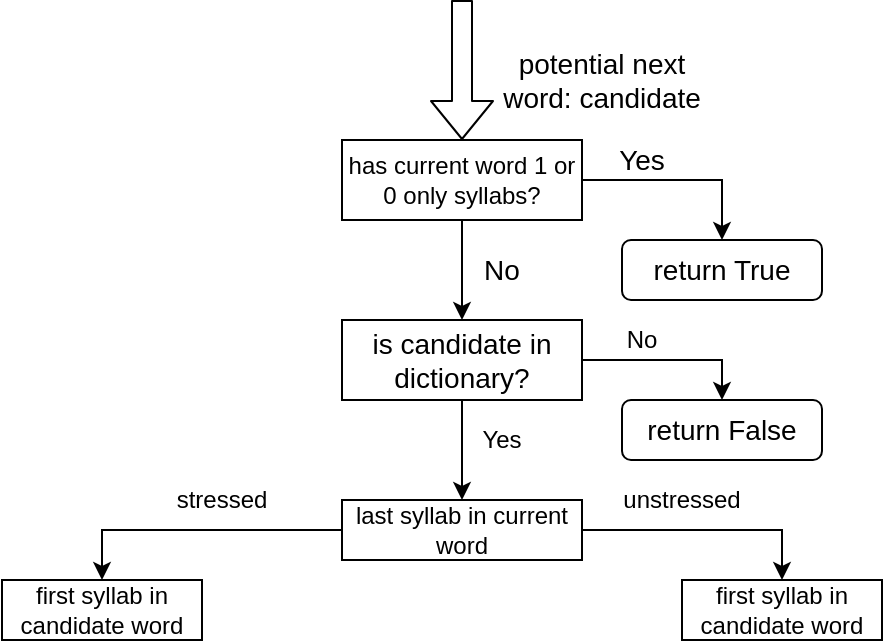 <mxfile version="14.6.6" type="device"><diagram id="27Kjq1Q-uJn5suWQe6w5" name="Page-1"><mxGraphModel dx="1038" dy="580" grid="1" gridSize="10" guides="1" tooltips="1" connect="1" arrows="1" fold="1" page="1" pageScale="1" pageWidth="827" pageHeight="1169" math="0" shadow="0"><root><mxCell id="0"/><mxCell id="1" parent="0"/><mxCell id="0tLqbKN-XaRA6z2Pww81-16" style="edgeStyle=orthogonalEdgeStyle;rounded=0;orthogonalLoop=1;jettySize=auto;html=1;exitX=1;exitY=0.5;exitDx=0;exitDy=0;entryX=0.5;entryY=0;entryDx=0;entryDy=0;fontSize=14;" parent="1" source="0tLqbKN-XaRA6z2Pww81-1" target="0tLqbKN-XaRA6z2Pww81-7" edge="1"><mxGeometry relative="1" as="geometry"/></mxCell><mxCell id="0tLqbKN-XaRA6z2Pww81-1" value="has current word 1 or 0 only syllabs?" style="rounded=0;whiteSpace=wrap;html=1;" parent="1" vertex="1"><mxGeometry x="330" y="70" width="120" height="40" as="geometry"/></mxCell><mxCell id="0tLqbKN-XaRA6z2Pww81-2" value="" style="shape=flexArrow;endArrow=classic;html=1;entryX=0.5;entryY=0;entryDx=0;entryDy=0;" parent="1" target="0tLqbKN-XaRA6z2Pww81-1" edge="1"><mxGeometry width="50" height="50" relative="1" as="geometry"><mxPoint x="390" as="sourcePoint"/><mxPoint x="520" y="120" as="targetPoint"/></mxGeometry></mxCell><mxCell id="0tLqbKN-XaRA6z2Pww81-4" value="potential next word: candidate" style="text;html=1;strokeColor=none;fillColor=none;align=center;verticalAlign=middle;whiteSpace=wrap;rounded=0;fontSize=14;" parent="1" vertex="1"><mxGeometry x="400" y="30" width="120" height="20" as="geometry"/></mxCell><mxCell id="0tLqbKN-XaRA6z2Pww81-5" value="Yes" style="text;html=1;strokeColor=none;fillColor=none;align=center;verticalAlign=middle;whiteSpace=wrap;rounded=0;fontSize=14;" parent="1" vertex="1"><mxGeometry x="460" y="70" width="40" height="20" as="geometry"/></mxCell><mxCell id="0tLqbKN-XaRA6z2Pww81-7" value="return True" style="rounded=1;whiteSpace=wrap;html=1;fontSize=14;" parent="1" vertex="1"><mxGeometry x="470" y="120" width="100" height="30" as="geometry"/></mxCell><mxCell id="0tLqbKN-XaRA6z2Pww81-14" style="edgeStyle=orthogonalEdgeStyle;rounded=0;orthogonalLoop=1;jettySize=auto;html=1;exitX=1;exitY=0.5;exitDx=0;exitDy=0;entryX=0.5;entryY=0;entryDx=0;entryDy=0;fontSize=14;" parent="1" source="0tLqbKN-XaRA6z2Pww81-8" target="0tLqbKN-XaRA6z2Pww81-13" edge="1"><mxGeometry relative="1" as="geometry"/></mxCell><mxCell id="GrveCqbMtu5JukjgFvpd-2" style="edgeStyle=orthogonalEdgeStyle;rounded=0;orthogonalLoop=1;jettySize=auto;html=1;exitX=0.5;exitY=1;exitDx=0;exitDy=0;entryX=0.5;entryY=0;entryDx=0;entryDy=0;" edge="1" parent="1" source="0tLqbKN-XaRA6z2Pww81-8" target="GrveCqbMtu5JukjgFvpd-1"><mxGeometry relative="1" as="geometry"/></mxCell><mxCell id="0tLqbKN-XaRA6z2Pww81-8" value="is candidate in dictionary?" style="rounded=0;whiteSpace=wrap;html=1;fontSize=14;" parent="1" vertex="1"><mxGeometry x="330" y="160" width="120" height="40" as="geometry"/></mxCell><mxCell id="0tLqbKN-XaRA6z2Pww81-9" value="" style="endArrow=classic;html=1;fontSize=14;exitX=0.5;exitY=1;exitDx=0;exitDy=0;entryX=0.5;entryY=0;entryDx=0;entryDy=0;" parent="1" source="0tLqbKN-XaRA6z2Pww81-1" target="0tLqbKN-XaRA6z2Pww81-8" edge="1"><mxGeometry width="50" height="50" relative="1" as="geometry"><mxPoint x="470" y="210" as="sourcePoint"/><mxPoint x="520" y="160" as="targetPoint"/></mxGeometry></mxCell><mxCell id="0tLqbKN-XaRA6z2Pww81-10" value="No" style="text;html=1;strokeColor=none;fillColor=none;align=center;verticalAlign=middle;whiteSpace=wrap;rounded=0;fontSize=14;" parent="1" vertex="1"><mxGeometry x="390" y="125" width="40" height="20" as="geometry"/></mxCell><mxCell id="0tLqbKN-XaRA6z2Pww81-13" value="return False" style="rounded=1;whiteSpace=wrap;html=1;fontSize=14;" parent="1" vertex="1"><mxGeometry x="470" y="200" width="100" height="30" as="geometry"/></mxCell><mxCell id="GrveCqbMtu5JukjgFvpd-10" style="edgeStyle=orthogonalEdgeStyle;rounded=0;orthogonalLoop=1;jettySize=auto;html=1;exitX=0;exitY=0.5;exitDx=0;exitDy=0;entryX=0.5;entryY=0;entryDx=0;entryDy=0;" edge="1" parent="1" source="GrveCqbMtu5JukjgFvpd-1" target="GrveCqbMtu5JukjgFvpd-9"><mxGeometry relative="1" as="geometry"/></mxCell><mxCell id="GrveCqbMtu5JukjgFvpd-13" style="edgeStyle=orthogonalEdgeStyle;rounded=0;orthogonalLoop=1;jettySize=auto;html=1;exitX=1;exitY=0.5;exitDx=0;exitDy=0;" edge="1" parent="1" source="GrveCqbMtu5JukjgFvpd-1" target="GrveCqbMtu5JukjgFvpd-12"><mxGeometry relative="1" as="geometry"/></mxCell><mxCell id="GrveCqbMtu5JukjgFvpd-1" value="last syllab in current word" style="rounded=0;whiteSpace=wrap;html=1;" vertex="1" parent="1"><mxGeometry x="330" y="250" width="120" height="30" as="geometry"/></mxCell><mxCell id="GrveCqbMtu5JukjgFvpd-5" style="edgeStyle=orthogonalEdgeStyle;rounded=0;orthogonalLoop=1;jettySize=auto;html=1;exitX=0.5;exitY=1;exitDx=0;exitDy=0;" edge="1" parent="1" source="GrveCqbMtu5JukjgFvpd-1" target="GrveCqbMtu5JukjgFvpd-1"><mxGeometry relative="1" as="geometry"/></mxCell><mxCell id="GrveCqbMtu5JukjgFvpd-6" value="No" style="text;html=1;strokeColor=none;fillColor=none;align=center;verticalAlign=middle;whiteSpace=wrap;rounded=0;" vertex="1" parent="1"><mxGeometry x="460" y="160" width="40" height="20" as="geometry"/></mxCell><mxCell id="GrveCqbMtu5JukjgFvpd-7" value="Yes" style="text;html=1;strokeColor=none;fillColor=none;align=center;verticalAlign=middle;whiteSpace=wrap;rounded=0;" vertex="1" parent="1"><mxGeometry x="390" y="210" width="40" height="20" as="geometry"/></mxCell><mxCell id="GrveCqbMtu5JukjgFvpd-9" value="first syllab in candidate word" style="rounded=0;whiteSpace=wrap;html=1;" vertex="1" parent="1"><mxGeometry x="160" y="290" width="100" height="30" as="geometry"/></mxCell><mxCell id="GrveCqbMtu5JukjgFvpd-11" value="stressed" style="text;html=1;strokeColor=none;fillColor=none;align=center;verticalAlign=middle;whiteSpace=wrap;rounded=0;" vertex="1" parent="1"><mxGeometry x="250" y="240" width="40" height="20" as="geometry"/></mxCell><mxCell id="GrveCqbMtu5JukjgFvpd-12" value="first syllab in candidate word" style="rounded=0;whiteSpace=wrap;html=1;" vertex="1" parent="1"><mxGeometry x="500" y="290" width="100" height="30" as="geometry"/></mxCell><mxCell id="GrveCqbMtu5JukjgFvpd-14" value="unstressed" style="text;html=1;strokeColor=none;fillColor=none;align=center;verticalAlign=middle;whiteSpace=wrap;rounded=0;" vertex="1" parent="1"><mxGeometry x="480" y="240" width="40" height="20" as="geometry"/></mxCell></root></mxGraphModel></diagram></mxfile>